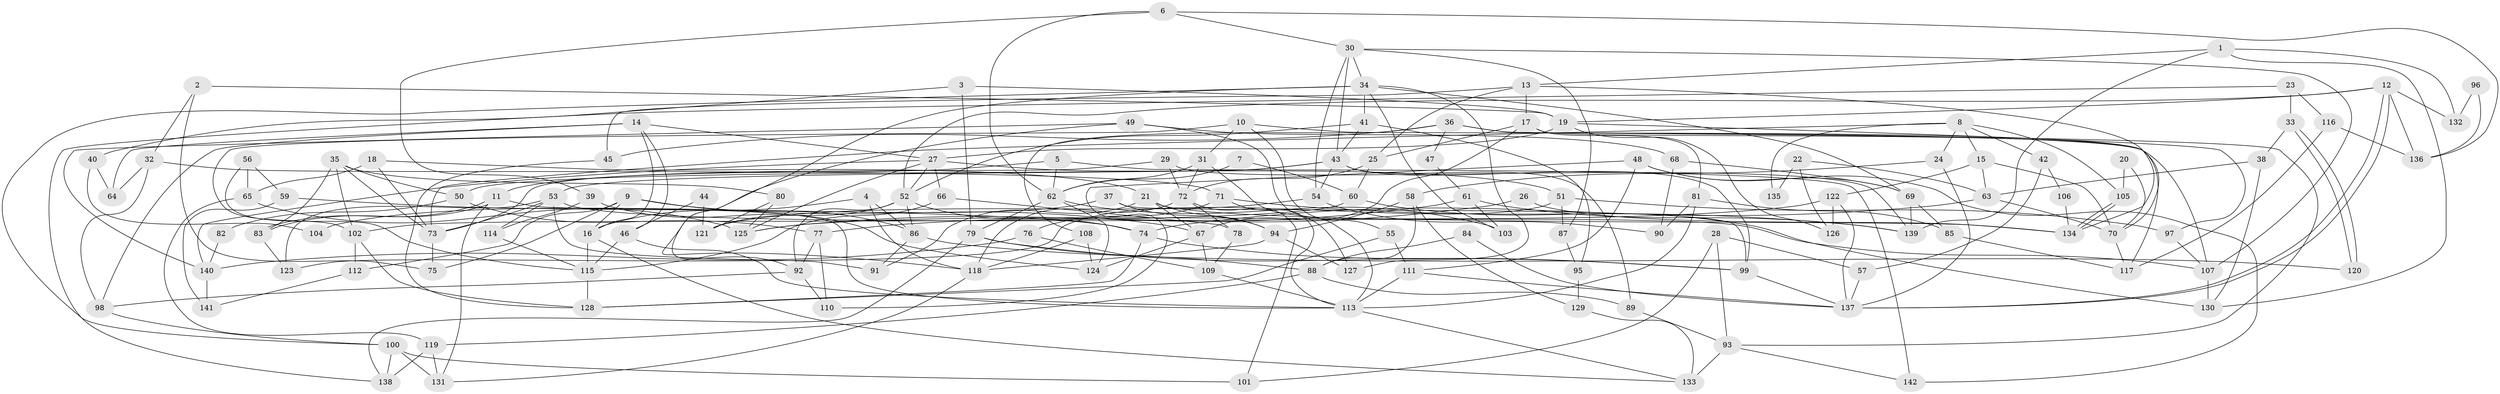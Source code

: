 // Generated by graph-tools (version 1.1) at 2025/51/03/09/25 04:51:27]
// undirected, 142 vertices, 284 edges
graph export_dot {
graph [start="1"]
  node [color=gray90,style=filled];
  1;
  2;
  3;
  4;
  5;
  6;
  7;
  8;
  9;
  10;
  11;
  12;
  13;
  14;
  15;
  16;
  17;
  18;
  19;
  20;
  21;
  22;
  23;
  24;
  25;
  26;
  27;
  28;
  29;
  30;
  31;
  32;
  33;
  34;
  35;
  36;
  37;
  38;
  39;
  40;
  41;
  42;
  43;
  44;
  45;
  46;
  47;
  48;
  49;
  50;
  51;
  52;
  53;
  54;
  55;
  56;
  57;
  58;
  59;
  60;
  61;
  62;
  63;
  64;
  65;
  66;
  67;
  68;
  69;
  70;
  71;
  72;
  73;
  74;
  75;
  76;
  77;
  78;
  79;
  80;
  81;
  82;
  83;
  84;
  85;
  86;
  87;
  88;
  89;
  90;
  91;
  92;
  93;
  94;
  95;
  96;
  97;
  98;
  99;
  100;
  101;
  102;
  103;
  104;
  105;
  106;
  107;
  108;
  109;
  110;
  111;
  112;
  113;
  114;
  115;
  116;
  117;
  118;
  119;
  120;
  121;
  122;
  123;
  124;
  125;
  126;
  127;
  128;
  129;
  130;
  131;
  132;
  133;
  134;
  135;
  136;
  137;
  138;
  139;
  140;
  141;
  142;
  1 -- 13;
  1 -- 139;
  1 -- 130;
  1 -- 132;
  2 -- 19;
  2 -- 75;
  2 -- 32;
  3 -- 79;
  3 -- 19;
  3 -- 40;
  4 -- 118;
  4 -- 16;
  4 -- 86;
  5 -- 11;
  5 -- 62;
  5 -- 142;
  6 -- 30;
  6 -- 62;
  6 -- 39;
  6 -- 136;
  7 -- 62;
  7 -- 60;
  8 -- 15;
  8 -- 73;
  8 -- 24;
  8 -- 42;
  8 -- 105;
  8 -- 135;
  9 -- 67;
  9 -- 86;
  9 -- 16;
  9 -- 75;
  9 -- 112;
  10 -- 107;
  10 -- 102;
  10 -- 31;
  10 -- 55;
  11 -- 131;
  11 -- 83;
  11 -- 83;
  11 -- 113;
  12 -- 52;
  12 -- 137;
  12 -- 137;
  12 -- 19;
  12 -- 132;
  12 -- 136;
  13 -- 17;
  13 -- 134;
  13 -- 25;
  13 -- 45;
  14 -- 16;
  14 -- 27;
  14 -- 46;
  14 -- 64;
  14 -- 98;
  15 -- 63;
  15 -- 70;
  15 -- 122;
  16 -- 115;
  16 -- 133;
  17 -- 81;
  17 -- 25;
  17 -- 67;
  17 -- 70;
  18 -- 65;
  18 -- 21;
  18 -- 73;
  19 -- 27;
  19 -- 97;
  19 -- 126;
  20 -- 70;
  20 -- 105;
  21 -- 67;
  21 -- 94;
  21 -- 91;
  21 -- 134;
  22 -- 126;
  22 -- 63;
  22 -- 135;
  23 -- 138;
  23 -- 33;
  23 -- 116;
  24 -- 137;
  24 -- 58;
  25 -- 60;
  25 -- 72;
  26 -- 77;
  26 -- 134;
  27 -- 125;
  27 -- 51;
  27 -- 52;
  27 -- 66;
  27 -- 140;
  28 -- 101;
  28 -- 93;
  28 -- 57;
  29 -- 72;
  29 -- 139;
  29 -- 73;
  30 -- 43;
  30 -- 87;
  30 -- 34;
  30 -- 54;
  30 -- 107;
  31 -- 127;
  31 -- 62;
  31 -- 72;
  32 -- 71;
  32 -- 64;
  32 -- 98;
  33 -- 38;
  33 -- 120;
  33 -- 120;
  34 -- 41;
  34 -- 69;
  34 -- 100;
  34 -- 103;
  34 -- 118;
  34 -- 127;
  35 -- 80;
  35 -- 73;
  35 -- 50;
  35 -- 83;
  35 -- 102;
  36 -- 108;
  36 -- 45;
  36 -- 47;
  36 -- 93;
  36 -- 117;
  37 -- 99;
  37 -- 94;
  37 -- 104;
  38 -- 130;
  38 -- 63;
  39 -- 114;
  39 -- 124;
  40 -- 64;
  40 -- 104;
  41 -- 52;
  41 -- 43;
  41 -- 95;
  42 -- 57;
  42 -- 106;
  43 -- 53;
  43 -- 54;
  43 -- 50;
  43 -- 89;
  43 -- 99;
  44 -- 46;
  44 -- 121;
  45 -- 128;
  46 -- 113;
  46 -- 115;
  47 -- 61;
  48 -- 110;
  48 -- 142;
  48 -- 69;
  48 -- 111;
  49 -- 92;
  49 -- 113;
  49 -- 68;
  49 -- 140;
  50 -- 77;
  50 -- 82;
  51 -- 123;
  51 -- 97;
  51 -- 87;
  52 -- 74;
  52 -- 86;
  52 -- 92;
  52 -- 121;
  53 -- 73;
  53 -- 91;
  53 -- 107;
  53 -- 114;
  53 -- 123;
  54 -- 90;
  54 -- 121;
  55 -- 111;
  55 -- 128;
  56 -- 65;
  56 -- 59;
  56 -- 115;
  57 -- 137;
  58 -- 88;
  58 -- 94;
  58 -- 129;
  59 -- 74;
  59 -- 141;
  60 -- 102;
  60 -- 130;
  61 -- 103;
  61 -- 139;
  61 -- 125;
  62 -- 124;
  62 -- 79;
  62 -- 103;
  63 -- 74;
  63 -- 70;
  65 -- 125;
  65 -- 119;
  66 -- 115;
  66 -- 78;
  67 -- 109;
  67 -- 124;
  68 -- 69;
  68 -- 90;
  69 -- 85;
  69 -- 139;
  70 -- 117;
  71 -- 76;
  71 -- 113;
  71 -- 139;
  72 -- 78;
  72 -- 101;
  72 -- 118;
  73 -- 75;
  74 -- 128;
  74 -- 99;
  76 -- 140;
  76 -- 109;
  77 -- 92;
  77 -- 110;
  78 -- 109;
  79 -- 88;
  79 -- 99;
  79 -- 138;
  80 -- 121;
  80 -- 125;
  81 -- 85;
  81 -- 113;
  81 -- 90;
  82 -- 140;
  83 -- 123;
  84 -- 88;
  84 -- 137;
  85 -- 117;
  86 -- 91;
  86 -- 120;
  87 -- 95;
  88 -- 89;
  88 -- 119;
  89 -- 93;
  92 -- 98;
  92 -- 110;
  93 -- 133;
  93 -- 142;
  94 -- 118;
  94 -- 127;
  95 -- 129;
  96 -- 132;
  96 -- 136;
  97 -- 107;
  98 -- 100;
  99 -- 137;
  100 -- 101;
  100 -- 131;
  100 -- 138;
  102 -- 128;
  102 -- 112;
  105 -- 134;
  105 -- 134;
  106 -- 134;
  107 -- 130;
  108 -- 124;
  108 -- 118;
  109 -- 113;
  111 -- 137;
  111 -- 113;
  112 -- 141;
  113 -- 133;
  114 -- 115;
  115 -- 128;
  116 -- 136;
  116 -- 117;
  118 -- 131;
  119 -- 131;
  119 -- 138;
  122 -- 137;
  122 -- 125;
  122 -- 126;
  129 -- 133;
  140 -- 141;
}
